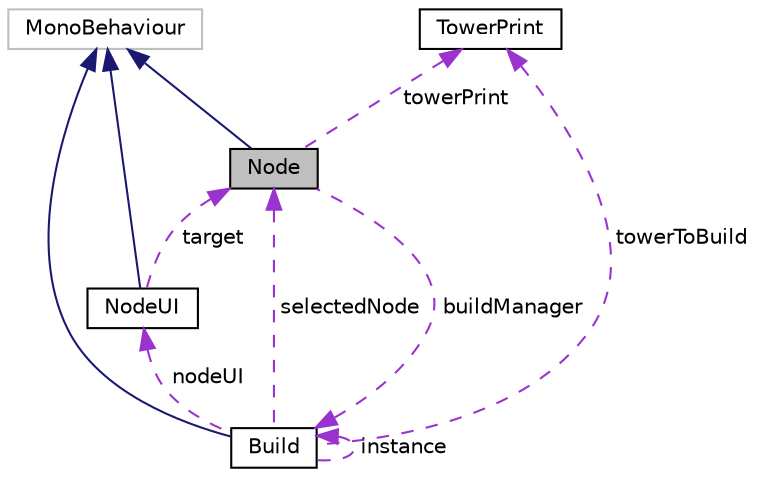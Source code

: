 digraph "Node"
{
 // LATEX_PDF_SIZE
  edge [fontname="Helvetica",fontsize="10",labelfontname="Helvetica",labelfontsize="10"];
  node [fontname="Helvetica",fontsize="10",shape=record];
  Node1 [label="Node",height=0.2,width=0.4,color="black", fillcolor="grey75", style="filled", fontcolor="black",tooltip="Класс Поле игры"];
  Node2 -> Node1 [dir="back",color="midnightblue",fontsize="10",style="solid",fontname="Helvetica"];
  Node2 [label="MonoBehaviour",height=0.2,width=0.4,color="grey75", fillcolor="white", style="filled",tooltip=" "];
  Node3 -> Node1 [dir="back",color="darkorchid3",fontsize="10",style="dashed",label=" towerPrint" ,fontname="Helvetica"];
  Node3 [label="TowerPrint",height=0.2,width=0.4,color="black", fillcolor="white", style="filled",URL="$class_tower_print.html",tooltip="Класс Чертежи башен"];
  Node4 -> Node1 [dir="back",color="darkorchid3",fontsize="10",style="dashed",label=" buildManager" ,fontname="Helvetica"];
  Node4 [label="Build",height=0.2,width=0.4,color="black", fillcolor="white", style="filled",URL="$class_build.html",tooltip="Класс Постройки здания"];
  Node2 -> Node4 [dir="back",color="midnightblue",fontsize="10",style="solid",fontname="Helvetica"];
  Node1 -> Node4 [dir="back",color="darkorchid3",fontsize="10",style="dashed",label=" selectedNode" ,fontname="Helvetica"];
  Node5 -> Node4 [dir="back",color="darkorchid3",fontsize="10",style="dashed",label=" nodeUI" ,fontname="Helvetica"];
  Node5 [label="NodeUI",height=0.2,width=0.4,color="black", fillcolor="white", style="filled",URL="$class_node_u_i.html",tooltip="Класс Панели"];
  Node2 -> Node5 [dir="back",color="midnightblue",fontsize="10",style="solid",fontname="Helvetica"];
  Node1 -> Node5 [dir="back",color="darkorchid3",fontsize="10",style="dashed",label=" target" ,fontname="Helvetica"];
  Node3 -> Node4 [dir="back",color="darkorchid3",fontsize="10",style="dashed",label=" towerToBuild" ,fontname="Helvetica"];
  Node4 -> Node4 [dir="back",color="darkorchid3",fontsize="10",style="dashed",label=" instance" ,fontname="Helvetica"];
}
